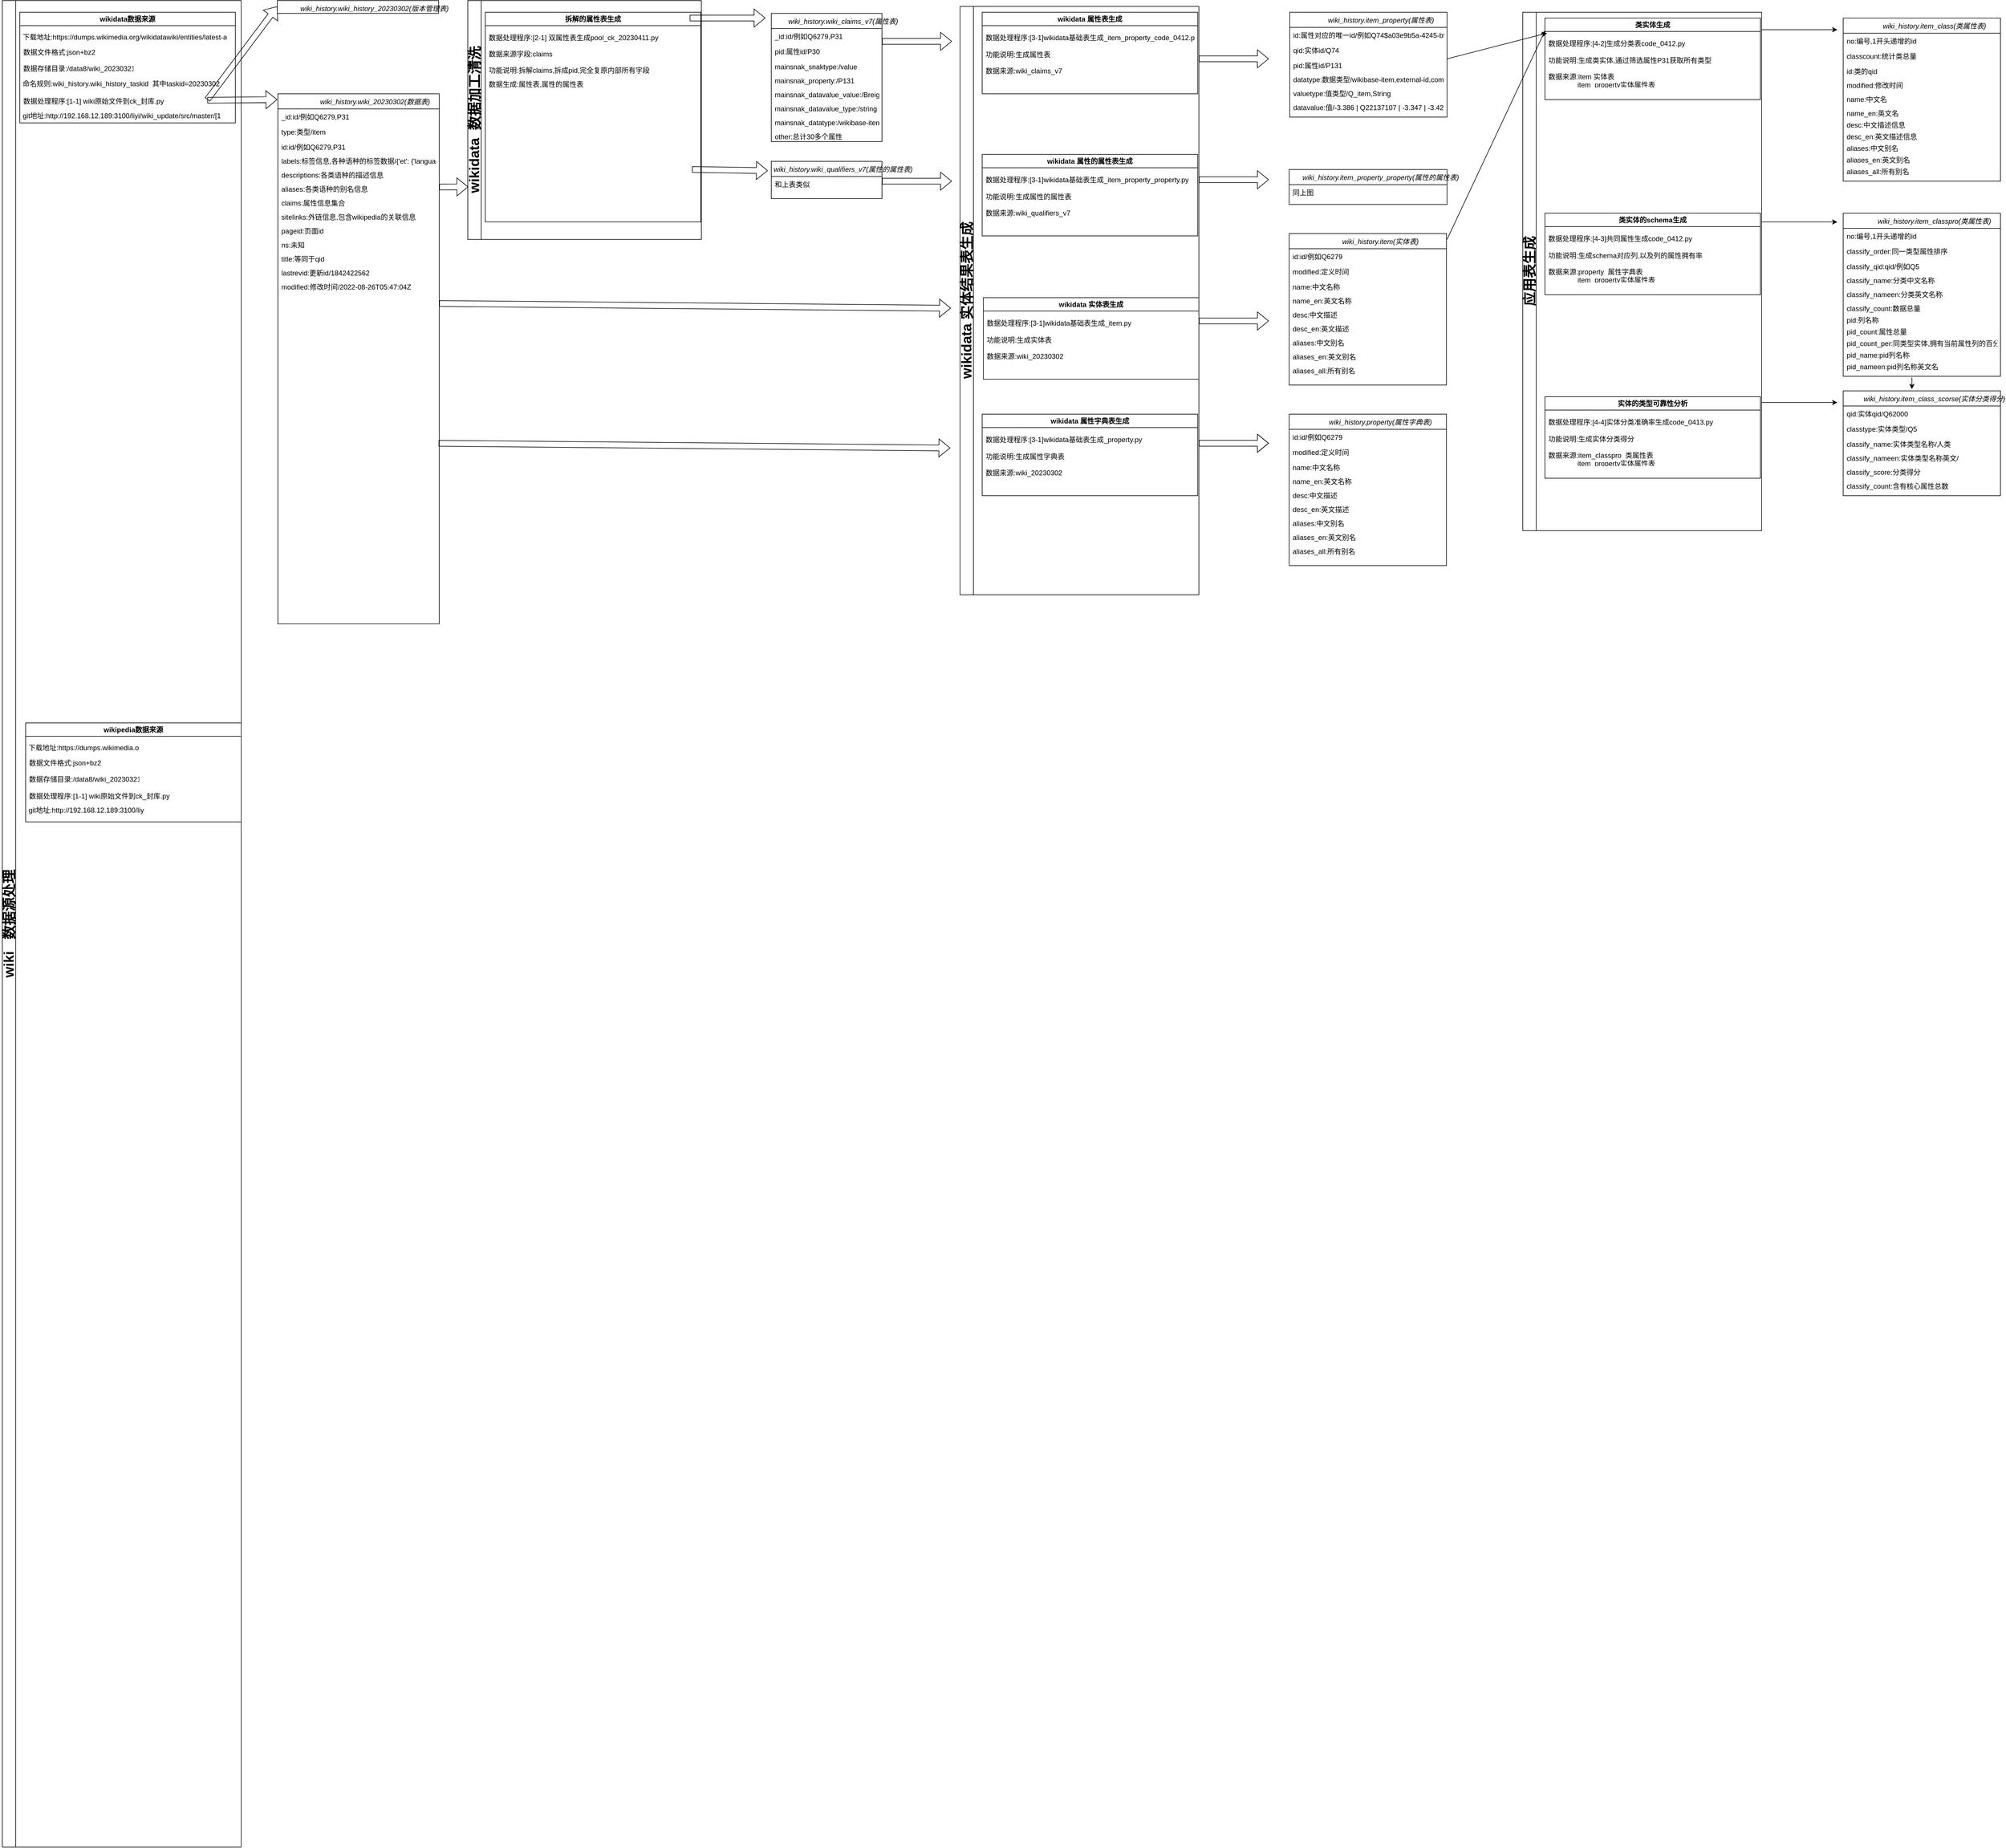 <mxfile version="21.3.5" type="github">
  <diagram id="C5RBs43oDa-KdzZeNtuy" name="Page-1">
    <mxGraphModel dx="1247" dy="692" grid="1" gridSize="10" guides="1" tooltips="1" connect="1" arrows="1" fold="1" page="1" pageScale="1" pageWidth="827" pageHeight="1169" math="0" shadow="0">
      <root>
        <mxCell id="WIyWlLk6GJQsqaUBKTNV-0" />
        <mxCell id="WIyWlLk6GJQsqaUBKTNV-1" parent="WIyWlLk6GJQsqaUBKTNV-0" />
        <mxCell id="duncpzKBdpz41MOlvivD-23" value="&lt;font style=&quot;font-size: 24px;&quot;&gt;wiki&amp;nbsp; &amp;nbsp;数据源处理&lt;br&gt;&lt;/font&gt;" style="swimlane;horizontal=0;whiteSpace=wrap;html=1;startSize=23;" vertex="1" parent="WIyWlLk6GJQsqaUBKTNV-1">
          <mxGeometry x="30" y="80" width="410" height="3170" as="geometry">
            <mxRectangle x="30" y="295" width="70" height="270" as="alternateBounds" />
          </mxGeometry>
        </mxCell>
        <mxCell id="duncpzKBdpz41MOlvivD-24" value="wikidata数据来源" style="swimlane;whiteSpace=wrap;html=1;" vertex="1" parent="duncpzKBdpz41MOlvivD-23">
          <mxGeometry x="30" y="20" width="370" height="190" as="geometry">
            <mxRectangle x="70" y="64" width="140" height="30" as="alternateBounds" />
          </mxGeometry>
        </mxCell>
        <mxCell id="duncpzKBdpz41MOlvivD-26" value="下载地址:https://dumps.wikimedia.org/wikidatawiki/entities/latest-all.json.bz2" style="text;align=left;verticalAlign=top;spacingLeft=4;spacingRight=4;overflow=hidden;rotatable=0;points=[[0,0.5],[1,0.5]];portConstraint=eastwest;" vertex="1" parent="duncpzKBdpz41MOlvivD-24">
          <mxGeometry x="-1" y="29" width="361" height="21" as="geometry" />
        </mxCell>
        <mxCell id="duncpzKBdpz41MOlvivD-31" value="数据文件格式:json+bz2" style="text;align=left;verticalAlign=top;spacingLeft=4;spacingRight=4;overflow=hidden;rotatable=0;points=[[0,0.5],[1,0.5]];portConstraint=eastwest;" vertex="1" parent="duncpzKBdpz41MOlvivD-24">
          <mxGeometry y="55" width="200" height="26" as="geometry" />
        </mxCell>
        <mxCell id="duncpzKBdpz41MOlvivD-32" value="数据存储目录:/data8/wiki_20230321/latest-all.json.bz2" style="text;align=left;verticalAlign=top;spacingLeft=4;spacingRight=4;overflow=hidden;rotatable=0;points=[[0,0.5],[1,0.5]];portConstraint=eastwest;" vertex="1" parent="duncpzKBdpz41MOlvivD-24">
          <mxGeometry y="83" width="200" height="26" as="geometry" />
        </mxCell>
        <mxCell id="duncpzKBdpz41MOlvivD-33" value="数据处理程序:[1-1] wiki原始文件到ck_封库.py" style="text;align=left;verticalAlign=top;spacingLeft=4;spacingRight=4;overflow=hidden;rotatable=0;points=[[0,0.5],[1,0.5]];portConstraint=eastwest;" vertex="1" parent="duncpzKBdpz41MOlvivD-24">
          <mxGeometry y="139" width="370" height="28" as="geometry" />
        </mxCell>
        <mxCell id="duncpzKBdpz41MOlvivD-35" value="git地址:http://192.168.12.189:3100/liyi/wiki_update/src/master/[1-1]%20wiki%e5%8e%9f%e5%a7%8b%e6%96%87%e4%bb%b6%e5%88%b0ck_%e5%b0%81%e5%ba%93.py" style="text;align=left;verticalAlign=top;spacingLeft=4;spacingRight=4;overflow=hidden;rotatable=0;points=[[0,0.5],[1,0.5]];portConstraint=eastwest;" vertex="1" parent="duncpzKBdpz41MOlvivD-24">
          <mxGeometry x="-1" y="164" width="351" height="24" as="geometry" />
        </mxCell>
        <mxCell id="duncpzKBdpz41MOlvivD-50" value="命名规则:wiki_history.wiki_history_taskid  其中taskid=20230302&#xa;" style="text;align=left;verticalAlign=top;spacingLeft=4;spacingRight=4;overflow=hidden;rotatable=0;points=[[0,0.5],[1,0.5]];portConstraint=eastwest;" vertex="1" parent="duncpzKBdpz41MOlvivD-24">
          <mxGeometry x="-1" y="109" width="361" height="26" as="geometry" />
        </mxCell>
        <mxCell id="duncpzKBdpz41MOlvivD-36" value="wikipedia数据来源" style="swimlane;whiteSpace=wrap;html=1;" vertex="1" parent="duncpzKBdpz41MOlvivD-23">
          <mxGeometry x="40" y="1240" width="370" height="170" as="geometry">
            <mxRectangle x="70" y="64" width="140" height="30" as="alternateBounds" />
          </mxGeometry>
        </mxCell>
        <mxCell id="duncpzKBdpz41MOlvivD-37" value="下载地址:https://dumps.wikimedia.org/wikidatawiki/entities/latest-all.json.bz2" style="text;align=left;verticalAlign=top;spacingLeft=4;spacingRight=4;overflow=hidden;rotatable=0;points=[[0,0.5],[1,0.5]];portConstraint=eastwest;" vertex="1" parent="duncpzKBdpz41MOlvivD-36">
          <mxGeometry x="-1" y="29" width="200" height="21" as="geometry" />
        </mxCell>
        <mxCell id="duncpzKBdpz41MOlvivD-38" value="数据文件格式:json+bz2" style="text;align=left;verticalAlign=top;spacingLeft=4;spacingRight=4;overflow=hidden;rotatable=0;points=[[0,0.5],[1,0.5]];portConstraint=eastwest;" vertex="1" parent="duncpzKBdpz41MOlvivD-36">
          <mxGeometry y="55" width="200" height="26" as="geometry" />
        </mxCell>
        <mxCell id="duncpzKBdpz41MOlvivD-39" value="数据存储目录:/data8/wiki_20230321/latest-all.json.bz2" style="text;align=left;verticalAlign=top;spacingLeft=4;spacingRight=4;overflow=hidden;rotatable=0;points=[[0,0.5],[1,0.5]];portConstraint=eastwest;" vertex="1" parent="duncpzKBdpz41MOlvivD-36">
          <mxGeometry y="83" width="200" height="26" as="geometry" />
        </mxCell>
        <mxCell id="duncpzKBdpz41MOlvivD-40" value="数据处理程序:[1-1] wiki原始文件到ck_封库.py" style="text;align=left;verticalAlign=top;spacingLeft=4;spacingRight=4;overflow=hidden;rotatable=0;points=[[0,0.5],[1,0.5]];portConstraint=eastwest;" vertex="1" parent="duncpzKBdpz41MOlvivD-36">
          <mxGeometry y="112" width="380" height="88" as="geometry" />
        </mxCell>
        <mxCell id="duncpzKBdpz41MOlvivD-41" value="git地址:http://192.168.12.189:3100/liyi/wiki_update/src/master/[1-1]%20wiki%e5%8e%9f%e5%a7%8b%e6%96%87%e4%bb%b6%e5%88%b0ck_%e5%b0%81%e5%ba%93.py" style="text;align=left;verticalAlign=top;spacingLeft=4;spacingRight=4;overflow=hidden;rotatable=0;points=[[0,0.5],[1,0.5]];portConstraint=eastwest;" vertex="1" parent="duncpzKBdpz41MOlvivD-36">
          <mxGeometry x="-1" y="136" width="210" height="88" as="geometry" />
        </mxCell>
        <mxCell id="duncpzKBdpz41MOlvivD-42" value="                 wiki_history.wiki_20230302(数据表)" style="swimlane;fontStyle=2;align=center;verticalAlign=top;childLayout=stackLayout;horizontal=1;startSize=26;horizontalStack=0;resizeParent=1;resizeLast=0;collapsible=1;marginBottom=0;rounded=0;shadow=0;strokeWidth=1;" vertex="1" parent="WIyWlLk6GJQsqaUBKTNV-1">
          <mxGeometry x="503" y="240" width="277" height="910" as="geometry">
            <mxRectangle x="503" y="240" width="277" height="22" as="alternateBounds" />
          </mxGeometry>
        </mxCell>
        <mxCell id="duncpzKBdpz41MOlvivD-43" value="_id:id/例如Q6279,P31" style="text;align=left;verticalAlign=top;spacingLeft=4;spacingRight=4;overflow=hidden;rotatable=0;points=[[0,0.5],[1,0.5]];portConstraint=eastwest;" vertex="1" parent="duncpzKBdpz41MOlvivD-42">
          <mxGeometry y="26" width="277" height="26" as="geometry" />
        </mxCell>
        <mxCell id="duncpzKBdpz41MOlvivD-44" value="type:类型/item" style="text;align=left;verticalAlign=top;spacingLeft=4;spacingRight=4;overflow=hidden;rotatable=0;points=[[0,0.5],[1,0.5]];portConstraint=eastwest;rounded=0;shadow=0;html=0;" vertex="1" parent="duncpzKBdpz41MOlvivD-42">
          <mxGeometry y="52" width="277" height="26" as="geometry" />
        </mxCell>
        <mxCell id="duncpzKBdpz41MOlvivD-45" value="id:id/例如Q6279,P31" style="text;align=left;verticalAlign=top;spacingLeft=4;spacingRight=4;overflow=hidden;rotatable=0;points=[[0,0.5],[1,0.5]];portConstraint=eastwest;rounded=0;shadow=0;html=0;" vertex="1" parent="duncpzKBdpz41MOlvivD-42">
          <mxGeometry y="78" width="277" height="24" as="geometry" />
        </mxCell>
        <mxCell id="duncpzKBdpz41MOlvivD-63" value="labels:标签信息,各种语种的标签数据/{&#39;et&#39;: {&#39;language&#39;: &#39;et&#39;, &#39;value&#39;: &#39;Suurgildi hoone&#39;}, &#39;fr&#39;: {&#39;language&#39;: &#39;fr&#39;, &#39;value&#39;: &#39;Maison de la Grande Guilde&#39;}, &#39;en&#39;: {&#39;language&#39;: &#39;en&#39;, &#39;value&#39;: &#39;Great Guild Hall&#39;}, &#39;zh&#39;: {&#39;language&#39;: &#39;zh&#39;, &#39;value&#39;: &#39;大基爾特之屋&#39;}, &#39;ru&#39;: {&#39;language&#39;: &#39;ru&#39;, &#39;value&#39;: &#39;Здание Большой гильдии&#39;}, &#39;de&#39;: {&#39;language&#39;: &#39;de&#39;, &#39;value&#39;: &#39;Haus der Großen Gilde&#39;}, &#39;nl&#39;: {&#39;language&#39;: &#39;nl&#39;, &#39;value&#39;: &#39;Grote gildehal&#39;}, &#39;fi&#39;: {&#39;language&#39;: &#39;fi&#39;, &#39;value&#39;: &#39;Tallinnan suuren killan rakennus&#39;}}" style="text;align=left;verticalAlign=top;spacingLeft=4;spacingRight=4;overflow=hidden;rotatable=0;points=[[0,0.5],[1,0.5]];portConstraint=eastwest;rounded=0;shadow=0;html=0;" vertex="1" parent="duncpzKBdpz41MOlvivD-42">
          <mxGeometry y="102" width="277" height="24" as="geometry" />
        </mxCell>
        <mxCell id="duncpzKBdpz41MOlvivD-64" value="descriptions:各类语种的描述信息" style="text;align=left;verticalAlign=top;spacingLeft=4;spacingRight=4;overflow=hidden;rotatable=0;points=[[0,0.5],[1,0.5]];portConstraint=eastwest;rounded=0;shadow=0;html=0;" vertex="1" parent="duncpzKBdpz41MOlvivD-42">
          <mxGeometry y="126" width="277" height="24" as="geometry" />
        </mxCell>
        <mxCell id="duncpzKBdpz41MOlvivD-65" value="aliases:各类语种的别名信息" style="text;align=left;verticalAlign=top;spacingLeft=4;spacingRight=4;overflow=hidden;rotatable=0;points=[[0,0.5],[1,0.5]];portConstraint=eastwest;rounded=0;shadow=0;html=0;" vertex="1" parent="duncpzKBdpz41MOlvivD-42">
          <mxGeometry y="150" width="277" height="24" as="geometry" />
        </mxCell>
        <mxCell id="duncpzKBdpz41MOlvivD-66" value="claims:属性信息集合" style="text;align=left;verticalAlign=top;spacingLeft=4;spacingRight=4;overflow=hidden;rotatable=0;points=[[0,0.5],[1,0.5]];portConstraint=eastwest;rounded=0;shadow=0;html=0;" vertex="1" parent="duncpzKBdpz41MOlvivD-42">
          <mxGeometry y="174" width="277" height="24" as="geometry" />
        </mxCell>
        <mxCell id="duncpzKBdpz41MOlvivD-68" value="sitelinks:外链信息,包含wikipedia的关联信息" style="text;align=left;verticalAlign=top;spacingLeft=4;spacingRight=4;overflow=hidden;rotatable=0;points=[[0,0.5],[1,0.5]];portConstraint=eastwest;rounded=0;shadow=0;html=0;" vertex="1" parent="duncpzKBdpz41MOlvivD-42">
          <mxGeometry y="198" width="277" height="24" as="geometry" />
        </mxCell>
        <mxCell id="duncpzKBdpz41MOlvivD-69" value="pageid:页面id" style="text;align=left;verticalAlign=top;spacingLeft=4;spacingRight=4;overflow=hidden;rotatable=0;points=[[0,0.5],[1,0.5]];portConstraint=eastwest;rounded=0;shadow=0;html=0;" vertex="1" parent="duncpzKBdpz41MOlvivD-42">
          <mxGeometry y="222" width="277" height="24" as="geometry" />
        </mxCell>
        <mxCell id="duncpzKBdpz41MOlvivD-70" value="ns:未知" style="text;align=left;verticalAlign=top;spacingLeft=4;spacingRight=4;overflow=hidden;rotatable=0;points=[[0,0.5],[1,0.5]];portConstraint=eastwest;rounded=0;shadow=0;html=0;" vertex="1" parent="duncpzKBdpz41MOlvivD-42">
          <mxGeometry y="246" width="277" height="24" as="geometry" />
        </mxCell>
        <mxCell id="duncpzKBdpz41MOlvivD-71" value="title:等同于qid" style="text;align=left;verticalAlign=top;spacingLeft=4;spacingRight=4;overflow=hidden;rotatable=0;points=[[0,0.5],[1,0.5]];portConstraint=eastwest;rounded=0;shadow=0;html=0;" vertex="1" parent="duncpzKBdpz41MOlvivD-42">
          <mxGeometry y="270" width="277" height="24" as="geometry" />
        </mxCell>
        <mxCell id="duncpzKBdpz41MOlvivD-72" value="lastrevid:更新id/1842422562" style="text;align=left;verticalAlign=top;spacingLeft=4;spacingRight=4;overflow=hidden;rotatable=0;points=[[0,0.5],[1,0.5]];portConstraint=eastwest;rounded=0;shadow=0;html=0;" vertex="1" parent="duncpzKBdpz41MOlvivD-42">
          <mxGeometry y="294" width="277" height="24" as="geometry" />
        </mxCell>
        <mxCell id="duncpzKBdpz41MOlvivD-73" value="modified:修改时间/2022-08-26T05:47:04Z" style="text;align=left;verticalAlign=top;spacingLeft=4;spacingRight=4;overflow=hidden;rotatable=0;points=[[0,0.5],[1,0.5]];portConstraint=eastwest;rounded=0;shadow=0;html=0;" vertex="1" parent="duncpzKBdpz41MOlvivD-42">
          <mxGeometry y="318" width="277" height="24" as="geometry" />
        </mxCell>
        <mxCell id="duncpzKBdpz41MOlvivD-51" value="" style="shape=flexArrow;endArrow=classic;html=1;rounded=0;" edge="1" parent="WIyWlLk6GJQsqaUBKTNV-1">
          <mxGeometry width="50" height="50" relative="1" as="geometry">
            <mxPoint x="382" y="251.18" as="sourcePoint" />
            <mxPoint x="502" y="250" as="targetPoint" />
          </mxGeometry>
        </mxCell>
        <mxCell id="duncpzKBdpz41MOlvivD-54" value="                 wiki_history.wiki_history_20230302(版本管理表)" style="swimlane;fontStyle=2;align=center;verticalAlign=top;childLayout=stackLayout;horizontal=1;startSize=26;horizontalStack=0;resizeParent=1;resizeLast=0;collapsible=1;marginBottom=0;rounded=0;shadow=0;strokeWidth=1;" vertex="1" collapsed="1" parent="WIyWlLk6GJQsqaUBKTNV-1">
          <mxGeometry x="502" y="80" width="277" height="22" as="geometry">
            <mxRectangle x="502" y="80" width="158" height="130" as="alternateBounds" />
          </mxGeometry>
        </mxCell>
        <mxCell id="duncpzKBdpz41MOlvivD-55" value="_id:id/例如Q6279,P31" style="text;align=left;verticalAlign=top;spacingLeft=4;spacingRight=4;overflow=hidden;rotatable=0;points=[[0,0.5],[1,0.5]];portConstraint=eastwest;" vertex="1" parent="duncpzKBdpz41MOlvivD-54">
          <mxGeometry y="26" width="158" height="26" as="geometry" />
        </mxCell>
        <mxCell id="duncpzKBdpz41MOlvivD-56" value="instannce_of:分类/Q5" style="text;align=left;verticalAlign=top;spacingLeft=4;spacingRight=4;overflow=hidden;rotatable=0;points=[[0,0.5],[1,0.5]];portConstraint=eastwest;rounded=0;shadow=0;html=0;" vertex="1" parent="duncpzKBdpz41MOlvivD-54">
          <mxGeometry y="52" width="158" height="26" as="geometry" />
        </mxCell>
        <mxCell id="duncpzKBdpz41MOlvivD-57" value="fr.lastrevid:更新批次id/1844125169" style="text;align=left;verticalAlign=top;spacingLeft=4;spacingRight=4;overflow=hidden;rotatable=0;points=[[0,0.5],[1,0.5]];portConstraint=eastwest;rounded=0;shadow=0;html=0;" vertex="1" parent="duncpzKBdpz41MOlvivD-54">
          <mxGeometry y="78" width="158" height="24" as="geometry" />
        </mxCell>
        <mxCell id="duncpzKBdpz41MOlvivD-58" value="fr.modified:更新时间/2023-03-02" style="text;align=left;verticalAlign=top;spacingLeft=4;spacingRight=4;overflow=hidden;rotatable=0;points=[[0,0.5],[1,0.5]];portConstraint=eastwest;rounded=0;shadow=0;html=0;" vertex="1" parent="duncpzKBdpz41MOlvivD-54">
          <mxGeometry y="102" width="158" height="24" as="geometry" />
        </mxCell>
        <mxCell id="duncpzKBdpz41MOlvivD-62" value="" style="shape=flexArrow;endArrow=classic;html=1;rounded=0;" edge="1" parent="WIyWlLk6GJQsqaUBKTNV-1">
          <mxGeometry width="50" height="50" relative="1" as="geometry">
            <mxPoint x="382" y="250" as="sourcePoint" />
            <mxPoint x="502" y="90" as="targetPoint" />
          </mxGeometry>
        </mxCell>
        <mxCell id="duncpzKBdpz41MOlvivD-74" value="&lt;span style=&quot;font-size: 24px;&quot;&gt;wikidata&amp;nbsp; 数据加工清洗&lt;/span&gt;" style="swimlane;horizontal=0;whiteSpace=wrap;html=1;startSize=23;" vertex="1" parent="WIyWlLk6GJQsqaUBKTNV-1">
          <mxGeometry x="829" y="80" width="401" height="410" as="geometry">
            <mxRectangle x="30" y="295" width="70" height="270" as="alternateBounds" />
          </mxGeometry>
        </mxCell>
        <mxCell id="duncpzKBdpz41MOlvivD-75" value="拆解的属性表生成" style="swimlane;whiteSpace=wrap;html=1;" vertex="1" parent="duncpzKBdpz41MOlvivD-74">
          <mxGeometry x="30" y="20" width="370" height="360" as="geometry">
            <mxRectangle x="30" y="20" width="140" height="30" as="alternateBounds" />
          </mxGeometry>
        </mxCell>
        <mxCell id="duncpzKBdpz41MOlvivD-79" value="数据处理程序:[2-1] 双属性表生成pool_ck_20230411.py" style="text;align=left;verticalAlign=top;spacingLeft=4;spacingRight=4;overflow=hidden;rotatable=0;points=[[0,0.5],[1,0.5]];portConstraint=eastwest;" vertex="1" parent="duncpzKBdpz41MOlvivD-75">
          <mxGeometry y="30" width="370" height="28" as="geometry" />
        </mxCell>
        <mxCell id="duncpzKBdpz41MOlvivD-98" value="数据来源字段:claims" style="text;align=left;verticalAlign=top;spacingLeft=4;spacingRight=4;overflow=hidden;rotatable=0;points=[[0,0.5],[1,0.5]];portConstraint=eastwest;" vertex="1" parent="duncpzKBdpz41MOlvivD-75">
          <mxGeometry y="58" width="370" height="28" as="geometry" />
        </mxCell>
        <mxCell id="duncpzKBdpz41MOlvivD-99" value="功能说明:拆解claims,拆成pid,完全复原内部所有字段" style="text;align=left;verticalAlign=top;spacingLeft=4;spacingRight=4;overflow=hidden;rotatable=0;points=[[0,0.5],[1,0.5]];portConstraint=eastwest;" vertex="1" parent="duncpzKBdpz41MOlvivD-75">
          <mxGeometry y="86" width="370" height="28" as="geometry" />
        </mxCell>
        <mxCell id="duncpzKBdpz41MOlvivD-116" value="数据生成:属性表,属性的属性表" style="text;align=left;verticalAlign=top;spacingLeft=4;spacingRight=4;overflow=hidden;rotatable=0;points=[[0,0.5],[1,0.5]];portConstraint=eastwest;" vertex="1" parent="duncpzKBdpz41MOlvivD-75">
          <mxGeometry y="110" width="370" height="28" as="geometry" />
        </mxCell>
        <mxCell id="duncpzKBdpz41MOlvivD-136" value="" style="shape=flexArrow;endArrow=classic;html=1;rounded=0;entryX=0;entryY=0.25;entryDx=0;entryDy=0;" edge="1" parent="duncpzKBdpz41MOlvivD-75">
          <mxGeometry width="50" height="50" relative="1" as="geometry">
            <mxPoint x="355" y="270" as="sourcePoint" />
            <mxPoint x="485" y="272" as="targetPoint" />
          </mxGeometry>
        </mxCell>
        <mxCell id="duncpzKBdpz41MOlvivD-88" value="                 wiki_history.wiki_claims_v7(属性表)&#xa;" style="swimlane;fontStyle=2;align=center;verticalAlign=top;childLayout=stackLayout;horizontal=1;startSize=26;horizontalStack=0;resizeParent=1;resizeLast=0;collapsible=1;marginBottom=0;rounded=0;shadow=0;strokeWidth=1;" vertex="1" parent="WIyWlLk6GJQsqaUBKTNV-1">
          <mxGeometry x="1350" y="102" width="190" height="220" as="geometry">
            <mxRectangle x="1350" y="102" width="277" height="22" as="alternateBounds" />
          </mxGeometry>
        </mxCell>
        <mxCell id="duncpzKBdpz41MOlvivD-89" value="_id:id/例如Q6279,P31" style="text;align=left;verticalAlign=top;spacingLeft=4;spacingRight=4;overflow=hidden;rotatable=0;points=[[0,0.5],[1,0.5]];portConstraint=eastwest;" vertex="1" parent="duncpzKBdpz41MOlvivD-88">
          <mxGeometry y="26" width="190" height="26" as="geometry" />
        </mxCell>
        <mxCell id="duncpzKBdpz41MOlvivD-90" value="pid:属性id/P30" style="text;align=left;verticalAlign=top;spacingLeft=4;spacingRight=4;overflow=hidden;rotatable=0;points=[[0,0.5],[1,0.5]];portConstraint=eastwest;rounded=0;shadow=0;html=0;" vertex="1" parent="duncpzKBdpz41MOlvivD-88">
          <mxGeometry y="52" width="190" height="26" as="geometry" />
        </mxCell>
        <mxCell id="duncpzKBdpz41MOlvivD-91" value="mainsnak_snaktype:/value" style="text;align=left;verticalAlign=top;spacingLeft=4;spacingRight=4;overflow=hidden;rotatable=0;points=[[0,0.5],[1,0.5]];portConstraint=eastwest;rounded=0;shadow=0;html=0;" vertex="1" parent="duncpzKBdpz41MOlvivD-88">
          <mxGeometry y="78" width="190" height="24" as="geometry" />
        </mxCell>
        <mxCell id="duncpzKBdpz41MOlvivD-92" value="mainsnak_property:/P131" style="text;align=left;verticalAlign=top;spacingLeft=4;spacingRight=4;overflow=hidden;rotatable=0;points=[[0,0.5],[1,0.5]];portConstraint=eastwest;rounded=0;shadow=0;html=0;" vertex="1" parent="duncpzKBdpz41MOlvivD-88">
          <mxGeometry y="102" width="190" height="24" as="geometry" />
        </mxCell>
        <mxCell id="duncpzKBdpz41MOlvivD-100" value="mainsnak_datavalue_value:/Breighton South.jpg" style="text;align=left;verticalAlign=top;spacingLeft=4;spacingRight=4;overflow=hidden;rotatable=0;points=[[0,0.5],[1,0.5]];portConstraint=eastwest;rounded=0;shadow=0;html=0;" vertex="1" parent="duncpzKBdpz41MOlvivD-88">
          <mxGeometry y="126" width="190" height="24" as="geometry" />
        </mxCell>
        <mxCell id="duncpzKBdpz41MOlvivD-101" value="mainsnak_datavalue_type:/string" style="text;align=left;verticalAlign=top;spacingLeft=4;spacingRight=4;overflow=hidden;rotatable=0;points=[[0,0.5],[1,0.5]];portConstraint=eastwest;rounded=0;shadow=0;html=0;" vertex="1" parent="duncpzKBdpz41MOlvivD-88">
          <mxGeometry y="150" width="190" height="24" as="geometry" />
        </mxCell>
        <mxCell id="duncpzKBdpz41MOlvivD-102" value="mainsnak_datatype:/wikibase-item" style="text;align=left;verticalAlign=top;spacingLeft=4;spacingRight=4;overflow=hidden;rotatable=0;points=[[0,0.5],[1,0.5]];portConstraint=eastwest;rounded=0;shadow=0;html=0;" vertex="1" parent="duncpzKBdpz41MOlvivD-88">
          <mxGeometry y="174" width="190" height="24" as="geometry" />
        </mxCell>
        <mxCell id="duncpzKBdpz41MOlvivD-113" value="other:总计30多个属性" style="text;align=left;verticalAlign=top;spacingLeft=4;spacingRight=4;overflow=hidden;rotatable=0;points=[[0,0.5],[1,0.5]];portConstraint=eastwest;rounded=0;shadow=0;html=0;" vertex="1" parent="duncpzKBdpz41MOlvivD-88">
          <mxGeometry y="198" width="190" height="22" as="geometry" />
        </mxCell>
        <mxCell id="duncpzKBdpz41MOlvivD-115" value="" style="shape=flexArrow;endArrow=classic;html=1;rounded=0;" edge="1" parent="WIyWlLk6GJQsqaUBKTNV-1">
          <mxGeometry width="50" height="50" relative="1" as="geometry">
            <mxPoint x="1210" y="110" as="sourcePoint" />
            <mxPoint x="1340" y="110" as="targetPoint" />
          </mxGeometry>
        </mxCell>
        <mxCell id="duncpzKBdpz41MOlvivD-117" value="                 wiki_history.wiki_qualifiers_v7(属性的属性表)&#xa;" style="swimlane;fontStyle=2;align=center;verticalAlign=top;childLayout=stackLayout;horizontal=1;startSize=26;horizontalStack=0;resizeParent=1;resizeLast=0;collapsible=1;marginBottom=0;rounded=0;shadow=0;strokeWidth=1;" vertex="1" parent="WIyWlLk6GJQsqaUBKTNV-1">
          <mxGeometry x="1350" y="356" width="190" height="64" as="geometry">
            <mxRectangle x="1350" y="280" width="277" height="22" as="alternateBounds" />
          </mxGeometry>
        </mxCell>
        <mxCell id="duncpzKBdpz41MOlvivD-122" value="和上表类似" style="text;align=left;verticalAlign=top;spacingLeft=4;spacingRight=4;overflow=hidden;rotatable=0;points=[[0,0.5],[1,0.5]];portConstraint=eastwest;rounded=0;shadow=0;html=0;" vertex="1" parent="duncpzKBdpz41MOlvivD-117">
          <mxGeometry y="26" width="190" height="24" as="geometry" />
        </mxCell>
        <mxCell id="duncpzKBdpz41MOlvivD-137" value="&lt;span style=&quot;font-size: 24px;&quot;&gt;wikidata 实体结果表生成&lt;br&gt;&lt;/span&gt;" style="swimlane;horizontal=0;whiteSpace=wrap;html=1;startSize=23;" vertex="1" parent="WIyWlLk6GJQsqaUBKTNV-1">
          <mxGeometry x="1674" y="90" width="410" height="1010" as="geometry">
            <mxRectangle x="1674" y="90" width="70" height="270" as="alternateBounds" />
          </mxGeometry>
        </mxCell>
        <mxCell id="duncpzKBdpz41MOlvivD-138" value="wikidata 实体表生成" style="swimlane;whiteSpace=wrap;html=1;" vertex="1" parent="duncpzKBdpz41MOlvivD-137">
          <mxGeometry x="40" y="500" width="370" height="140" as="geometry">
            <mxRectangle x="30" y="20" width="140" height="30" as="alternateBounds" />
          </mxGeometry>
        </mxCell>
        <mxCell id="duncpzKBdpz41MOlvivD-139" value="数据处理程序:[3-1]wikidata基础表生成_item.py" style="text;align=left;verticalAlign=top;spacingLeft=4;spacingRight=4;overflow=hidden;rotatable=0;points=[[0,0.5],[1,0.5]];portConstraint=eastwest;" vertex="1" parent="duncpzKBdpz41MOlvivD-138">
          <mxGeometry y="30" width="370" height="28" as="geometry" />
        </mxCell>
        <mxCell id="duncpzKBdpz41MOlvivD-141" value="功能说明:生成实体表" style="text;align=left;verticalAlign=top;spacingLeft=4;spacingRight=4;overflow=hidden;rotatable=0;points=[[0,0.5],[1,0.5]];portConstraint=eastwest;" vertex="1" parent="duncpzKBdpz41MOlvivD-138">
          <mxGeometry y="59" width="370" height="28" as="geometry" />
        </mxCell>
        <mxCell id="duncpzKBdpz41MOlvivD-157" value="数据来源:wiki_20230302" style="text;align=left;verticalAlign=top;spacingLeft=4;spacingRight=4;overflow=hidden;rotatable=0;points=[[0,0.5],[1,0.5]];portConstraint=eastwest;" vertex="1" parent="duncpzKBdpz41MOlvivD-138">
          <mxGeometry y="87" width="370" height="28" as="geometry" />
        </mxCell>
        <mxCell id="duncpzKBdpz41MOlvivD-158" value="wikidata 属性表生成" style="swimlane;whiteSpace=wrap;html=1;" vertex="1" parent="duncpzKBdpz41MOlvivD-137">
          <mxGeometry x="38" y="10" width="370" height="140" as="geometry">
            <mxRectangle x="30" y="20" width="140" height="30" as="alternateBounds" />
          </mxGeometry>
        </mxCell>
        <mxCell id="duncpzKBdpz41MOlvivD-159" value="数据处理程序:[3-1]wikidata基础表生成_item_property_code_0412.py" style="text;align=left;verticalAlign=top;spacingLeft=4;spacingRight=4;overflow=hidden;rotatable=0;points=[[0,0.5],[1,0.5]];portConstraint=eastwest;" vertex="1" parent="duncpzKBdpz41MOlvivD-158">
          <mxGeometry y="30" width="370" height="28" as="geometry" />
        </mxCell>
        <mxCell id="duncpzKBdpz41MOlvivD-160" value="功能说明:生成属性表" style="text;align=left;verticalAlign=top;spacingLeft=4;spacingRight=4;overflow=hidden;rotatable=0;points=[[0,0.5],[1,0.5]];portConstraint=eastwest;" vertex="1" parent="duncpzKBdpz41MOlvivD-158">
          <mxGeometry y="59" width="370" height="28" as="geometry" />
        </mxCell>
        <mxCell id="duncpzKBdpz41MOlvivD-161" value="数据来源:wiki_claims_v7" style="text;align=left;verticalAlign=top;spacingLeft=4;spacingRight=4;overflow=hidden;rotatable=0;points=[[0,0.5],[1,0.5]];portConstraint=eastwest;" vertex="1" parent="duncpzKBdpz41MOlvivD-158">
          <mxGeometry y="87" width="370" height="28" as="geometry" />
        </mxCell>
        <mxCell id="duncpzKBdpz41MOlvivD-177" value="wikidata 属性的属性表生成" style="swimlane;whiteSpace=wrap;html=1;" vertex="1" parent="duncpzKBdpz41MOlvivD-137">
          <mxGeometry x="38" y="254" width="370" height="140" as="geometry">
            <mxRectangle x="30" y="20" width="140" height="30" as="alternateBounds" />
          </mxGeometry>
        </mxCell>
        <mxCell id="duncpzKBdpz41MOlvivD-178" value="数据处理程序:[3-1]wikidata基础表生成_item_property_property.py" style="text;align=left;verticalAlign=top;spacingLeft=4;spacingRight=4;overflow=hidden;rotatable=0;points=[[0,0.5],[1,0.5]];portConstraint=eastwest;" vertex="1" parent="duncpzKBdpz41MOlvivD-177">
          <mxGeometry y="30" width="370" height="28" as="geometry" />
        </mxCell>
        <mxCell id="duncpzKBdpz41MOlvivD-179" value="功能说明:生成属性的属性表" style="text;align=left;verticalAlign=top;spacingLeft=4;spacingRight=4;overflow=hidden;rotatable=0;points=[[0,0.5],[1,0.5]];portConstraint=eastwest;" vertex="1" parent="duncpzKBdpz41MOlvivD-177">
          <mxGeometry y="59" width="370" height="28" as="geometry" />
        </mxCell>
        <mxCell id="duncpzKBdpz41MOlvivD-180" value="数据来源:wiki_qualifiers_v7" style="text;align=left;verticalAlign=top;spacingLeft=4;spacingRight=4;overflow=hidden;rotatable=0;points=[[0,0.5],[1,0.5]];portConstraint=eastwest;" vertex="1" parent="duncpzKBdpz41MOlvivD-177">
          <mxGeometry y="87" width="370" height="28" as="geometry" />
        </mxCell>
        <mxCell id="duncpzKBdpz41MOlvivD-199" value="wikidata 属性字典表生成" style="swimlane;whiteSpace=wrap;html=1;" vertex="1" parent="duncpzKBdpz41MOlvivD-137">
          <mxGeometry x="38" y="700" width="370" height="140" as="geometry">
            <mxRectangle x="30" y="20" width="140" height="30" as="alternateBounds" />
          </mxGeometry>
        </mxCell>
        <mxCell id="duncpzKBdpz41MOlvivD-200" value="数据处理程序:[3-1]wikidata基础表生成_property.py" style="text;align=left;verticalAlign=top;spacingLeft=4;spacingRight=4;overflow=hidden;rotatable=0;points=[[0,0.5],[1,0.5]];portConstraint=eastwest;" vertex="1" parent="duncpzKBdpz41MOlvivD-199">
          <mxGeometry y="30" width="370" height="28" as="geometry" />
        </mxCell>
        <mxCell id="duncpzKBdpz41MOlvivD-201" value="功能说明:生成属性字典表" style="text;align=left;verticalAlign=top;spacingLeft=4;spacingRight=4;overflow=hidden;rotatable=0;points=[[0,0.5],[1,0.5]];portConstraint=eastwest;" vertex="1" parent="duncpzKBdpz41MOlvivD-199">
          <mxGeometry y="59" width="370" height="28" as="geometry" />
        </mxCell>
        <mxCell id="duncpzKBdpz41MOlvivD-202" value="数据来源:wiki_20230302" style="text;align=left;verticalAlign=top;spacingLeft=4;spacingRight=4;overflow=hidden;rotatable=0;points=[[0,0.5],[1,0.5]];portConstraint=eastwest;" vertex="1" parent="duncpzKBdpz41MOlvivD-199">
          <mxGeometry y="87" width="370" height="28" as="geometry" />
        </mxCell>
        <mxCell id="duncpzKBdpz41MOlvivD-143" value="             wiki_history.item(实体表)" style="swimlane;fontStyle=2;align=center;verticalAlign=top;childLayout=stackLayout;horizontal=1;startSize=26;horizontalStack=0;resizeParent=1;resizeLast=0;collapsible=1;marginBottom=0;rounded=0;shadow=0;strokeWidth=1;" vertex="1" parent="WIyWlLk6GJQsqaUBKTNV-1">
          <mxGeometry x="2239" y="480" width="270" height="260" as="geometry">
            <mxRectangle x="503" y="240" width="277" height="22" as="alternateBounds" />
          </mxGeometry>
        </mxCell>
        <mxCell id="duncpzKBdpz41MOlvivD-144" value="id:id/例如Q6279" style="text;align=left;verticalAlign=top;spacingLeft=4;spacingRight=4;overflow=hidden;rotatable=0;points=[[0,0.5],[1,0.5]];portConstraint=eastwest;" vertex="1" parent="duncpzKBdpz41MOlvivD-143">
          <mxGeometry y="26" width="270" height="26" as="geometry" />
        </mxCell>
        <mxCell id="duncpzKBdpz41MOlvivD-145" value="modified:定义时间" style="text;align=left;verticalAlign=top;spacingLeft=4;spacingRight=4;overflow=hidden;rotatable=0;points=[[0,0.5],[1,0.5]];portConstraint=eastwest;rounded=0;shadow=0;html=0;" vertex="1" parent="duncpzKBdpz41MOlvivD-143">
          <mxGeometry y="52" width="270" height="26" as="geometry" />
        </mxCell>
        <mxCell id="duncpzKBdpz41MOlvivD-146" value="name:中文名称" style="text;align=left;verticalAlign=top;spacingLeft=4;spacingRight=4;overflow=hidden;rotatable=0;points=[[0,0.5],[1,0.5]];portConstraint=eastwest;rounded=0;shadow=0;html=0;" vertex="1" parent="duncpzKBdpz41MOlvivD-143">
          <mxGeometry y="78" width="270" height="24" as="geometry" />
        </mxCell>
        <mxCell id="duncpzKBdpz41MOlvivD-147" value="name_en:英文名称" style="text;align=left;verticalAlign=top;spacingLeft=4;spacingRight=4;overflow=hidden;rotatable=0;points=[[0,0.5],[1,0.5]];portConstraint=eastwest;rounded=0;shadow=0;html=0;" vertex="1" parent="duncpzKBdpz41MOlvivD-143">
          <mxGeometry y="102" width="270" height="24" as="geometry" />
        </mxCell>
        <mxCell id="duncpzKBdpz41MOlvivD-148" value="desc:中文描述" style="text;align=left;verticalAlign=top;spacingLeft=4;spacingRight=4;overflow=hidden;rotatable=0;points=[[0,0.5],[1,0.5]];portConstraint=eastwest;rounded=0;shadow=0;html=0;" vertex="1" parent="duncpzKBdpz41MOlvivD-143">
          <mxGeometry y="126" width="270" height="24" as="geometry" />
        </mxCell>
        <mxCell id="duncpzKBdpz41MOlvivD-149" value="desc_en:英文描述" style="text;align=left;verticalAlign=top;spacingLeft=4;spacingRight=4;overflow=hidden;rotatable=0;points=[[0,0.5],[1,0.5]];portConstraint=eastwest;rounded=0;shadow=0;html=0;" vertex="1" parent="duncpzKBdpz41MOlvivD-143">
          <mxGeometry y="150" width="270" height="24" as="geometry" />
        </mxCell>
        <mxCell id="duncpzKBdpz41MOlvivD-150" value="aliases:中文别名" style="text;align=left;verticalAlign=top;spacingLeft=4;spacingRight=4;overflow=hidden;rotatable=0;points=[[0,0.5],[1,0.5]];portConstraint=eastwest;rounded=0;shadow=0;html=0;" vertex="1" parent="duncpzKBdpz41MOlvivD-143">
          <mxGeometry y="174" width="270" height="24" as="geometry" />
        </mxCell>
        <mxCell id="duncpzKBdpz41MOlvivD-151" value="aliases_en:英文别名" style="text;align=left;verticalAlign=top;spacingLeft=4;spacingRight=4;overflow=hidden;rotatable=0;points=[[0,0.5],[1,0.5]];portConstraint=eastwest;rounded=0;shadow=0;html=0;" vertex="1" parent="duncpzKBdpz41MOlvivD-143">
          <mxGeometry y="198" width="270" height="24" as="geometry" />
        </mxCell>
        <mxCell id="duncpzKBdpz41MOlvivD-152" value="aliases_all:所有别名" style="text;align=left;verticalAlign=top;spacingLeft=4;spacingRight=4;overflow=hidden;rotatable=0;points=[[0,0.5],[1,0.5]];portConstraint=eastwest;rounded=0;shadow=0;html=0;" vertex="1" parent="duncpzKBdpz41MOlvivD-143">
          <mxGeometry y="222" width="270" height="24" as="geometry" />
        </mxCell>
        <mxCell id="duncpzKBdpz41MOlvivD-162" value="             wiki_history.item_property(属性表)" style="swimlane;fontStyle=2;align=center;verticalAlign=top;childLayout=stackLayout;horizontal=1;startSize=26;horizontalStack=0;resizeParent=1;resizeLast=0;collapsible=1;marginBottom=0;rounded=0;shadow=0;strokeWidth=1;" vertex="1" parent="WIyWlLk6GJQsqaUBKTNV-1">
          <mxGeometry x="2240" y="100" width="270" height="180" as="geometry">
            <mxRectangle x="503" y="240" width="277" height="22" as="alternateBounds" />
          </mxGeometry>
        </mxCell>
        <mxCell id="duncpzKBdpz41MOlvivD-163" value="id:属性对应的唯一id/例如Q74$a03e9b5a-4245-b92e-739a-815893e23f01" style="text;align=left;verticalAlign=top;spacingLeft=4;spacingRight=4;overflow=hidden;rotatable=0;points=[[0,0.5],[1,0.5]];portConstraint=eastwest;" vertex="1" parent="duncpzKBdpz41MOlvivD-162">
          <mxGeometry y="26" width="270" height="26" as="geometry" />
        </mxCell>
        <mxCell id="duncpzKBdpz41MOlvivD-164" value="qid:实体id/Q74" style="text;align=left;verticalAlign=top;spacingLeft=4;spacingRight=4;overflow=hidden;rotatable=0;points=[[0,0.5],[1,0.5]];portConstraint=eastwest;rounded=0;shadow=0;html=0;" vertex="1" parent="duncpzKBdpz41MOlvivD-162">
          <mxGeometry y="52" width="270" height="26" as="geometry" />
        </mxCell>
        <mxCell id="duncpzKBdpz41MOlvivD-165" value="pid:属性id/P131" style="text;align=left;verticalAlign=top;spacingLeft=4;spacingRight=4;overflow=hidden;rotatable=0;points=[[0,0.5],[1,0.5]];portConstraint=eastwest;rounded=0;shadow=0;html=0;" vertex="1" parent="duncpzKBdpz41MOlvivD-162">
          <mxGeometry y="78" width="270" height="24" as="geometry" />
        </mxCell>
        <mxCell id="duncpzKBdpz41MOlvivD-166" value="datatype:数据类型/wikibase-item,external-id,commonsMedia等" style="text;align=left;verticalAlign=top;spacingLeft=4;spacingRight=4;overflow=hidden;rotatable=0;points=[[0,0.5],[1,0.5]];portConstraint=eastwest;rounded=0;shadow=0;html=0;" vertex="1" parent="duncpzKBdpz41MOlvivD-162">
          <mxGeometry y="102" width="270" height="24" as="geometry" />
        </mxCell>
        <mxCell id="duncpzKBdpz41MOlvivD-167" value="valuetype:值类型/Q_item,String" style="text;align=left;verticalAlign=top;spacingLeft=4;spacingRight=4;overflow=hidden;rotatable=0;points=[[0,0.5],[1,0.5]];portConstraint=eastwest;rounded=0;shadow=0;html=0;" vertex="1" parent="duncpzKBdpz41MOlvivD-162">
          <mxGeometry y="126" width="270" height="24" as="geometry" />
        </mxCell>
        <mxCell id="duncpzKBdpz41MOlvivD-168" value="datavalue:值/-3.386 | Q22137107 | -3.347 | -3.425" style="text;align=left;verticalAlign=top;spacingLeft=4;spacingRight=4;overflow=hidden;rotatable=0;points=[[0,0.5],[1,0.5]];portConstraint=eastwest;rounded=0;shadow=0;html=0;" vertex="1" parent="duncpzKBdpz41MOlvivD-162">
          <mxGeometry y="150" width="270" height="20" as="geometry" />
        </mxCell>
        <mxCell id="duncpzKBdpz41MOlvivD-181" value="             wiki_history.item_property_property(属性的属性表)" style="swimlane;fontStyle=2;align=center;verticalAlign=top;childLayout=stackLayout;horizontal=1;startSize=26;horizontalStack=0;resizeParent=1;resizeLast=0;collapsible=1;marginBottom=0;rounded=0;shadow=0;strokeWidth=1;" vertex="1" parent="WIyWlLk6GJQsqaUBKTNV-1">
          <mxGeometry x="2239" y="370" width="271" height="60" as="geometry">
            <mxRectangle x="503" y="240" width="277" height="22" as="alternateBounds" />
          </mxGeometry>
        </mxCell>
        <mxCell id="duncpzKBdpz41MOlvivD-182" value="同上图" style="text;align=left;verticalAlign=top;spacingLeft=4;spacingRight=4;overflow=hidden;rotatable=0;points=[[0,0.5],[1,0.5]];portConstraint=eastwest;" vertex="1" parent="duncpzKBdpz41MOlvivD-181">
          <mxGeometry y="26" width="271" height="24" as="geometry" />
        </mxCell>
        <mxCell id="duncpzKBdpz41MOlvivD-203" value="             wiki_history.property(属性字典表)" style="swimlane;fontStyle=2;align=center;verticalAlign=top;childLayout=stackLayout;horizontal=1;startSize=26;horizontalStack=0;resizeParent=1;resizeLast=0;collapsible=1;marginBottom=0;rounded=0;shadow=0;strokeWidth=1;" vertex="1" parent="WIyWlLk6GJQsqaUBKTNV-1">
          <mxGeometry x="2239" y="790" width="270" height="260" as="geometry">
            <mxRectangle x="503" y="240" width="277" height="22" as="alternateBounds" />
          </mxGeometry>
        </mxCell>
        <mxCell id="duncpzKBdpz41MOlvivD-204" value="id:id/例如Q6279" style="text;align=left;verticalAlign=top;spacingLeft=4;spacingRight=4;overflow=hidden;rotatable=0;points=[[0,0.5],[1,0.5]];portConstraint=eastwest;" vertex="1" parent="duncpzKBdpz41MOlvivD-203">
          <mxGeometry y="26" width="270" height="26" as="geometry" />
        </mxCell>
        <mxCell id="duncpzKBdpz41MOlvivD-205" value="modified:定义时间" style="text;align=left;verticalAlign=top;spacingLeft=4;spacingRight=4;overflow=hidden;rotatable=0;points=[[0,0.5],[1,0.5]];portConstraint=eastwest;rounded=0;shadow=0;html=0;" vertex="1" parent="duncpzKBdpz41MOlvivD-203">
          <mxGeometry y="52" width="270" height="26" as="geometry" />
        </mxCell>
        <mxCell id="duncpzKBdpz41MOlvivD-206" value="name:中文名称" style="text;align=left;verticalAlign=top;spacingLeft=4;spacingRight=4;overflow=hidden;rotatable=0;points=[[0,0.5],[1,0.5]];portConstraint=eastwest;rounded=0;shadow=0;html=0;" vertex="1" parent="duncpzKBdpz41MOlvivD-203">
          <mxGeometry y="78" width="270" height="24" as="geometry" />
        </mxCell>
        <mxCell id="duncpzKBdpz41MOlvivD-207" value="name_en:英文名称" style="text;align=left;verticalAlign=top;spacingLeft=4;spacingRight=4;overflow=hidden;rotatable=0;points=[[0,0.5],[1,0.5]];portConstraint=eastwest;rounded=0;shadow=0;html=0;" vertex="1" parent="duncpzKBdpz41MOlvivD-203">
          <mxGeometry y="102" width="270" height="24" as="geometry" />
        </mxCell>
        <mxCell id="duncpzKBdpz41MOlvivD-208" value="desc:中文描述" style="text;align=left;verticalAlign=top;spacingLeft=4;spacingRight=4;overflow=hidden;rotatable=0;points=[[0,0.5],[1,0.5]];portConstraint=eastwest;rounded=0;shadow=0;html=0;" vertex="1" parent="duncpzKBdpz41MOlvivD-203">
          <mxGeometry y="126" width="270" height="24" as="geometry" />
        </mxCell>
        <mxCell id="duncpzKBdpz41MOlvivD-209" value="desc_en:英文描述" style="text;align=left;verticalAlign=top;spacingLeft=4;spacingRight=4;overflow=hidden;rotatable=0;points=[[0,0.5],[1,0.5]];portConstraint=eastwest;rounded=0;shadow=0;html=0;" vertex="1" parent="duncpzKBdpz41MOlvivD-203">
          <mxGeometry y="150" width="270" height="24" as="geometry" />
        </mxCell>
        <mxCell id="duncpzKBdpz41MOlvivD-210" value="aliases:中文别名" style="text;align=left;verticalAlign=top;spacingLeft=4;spacingRight=4;overflow=hidden;rotatable=0;points=[[0,0.5],[1,0.5]];portConstraint=eastwest;rounded=0;shadow=0;html=0;" vertex="1" parent="duncpzKBdpz41MOlvivD-203">
          <mxGeometry y="174" width="270" height="24" as="geometry" />
        </mxCell>
        <mxCell id="duncpzKBdpz41MOlvivD-211" value="aliases_en:英文别名" style="text;align=left;verticalAlign=top;spacingLeft=4;spacingRight=4;overflow=hidden;rotatable=0;points=[[0,0.5],[1,0.5]];portConstraint=eastwest;rounded=0;shadow=0;html=0;" vertex="1" parent="duncpzKBdpz41MOlvivD-203">
          <mxGeometry y="198" width="270" height="24" as="geometry" />
        </mxCell>
        <mxCell id="duncpzKBdpz41MOlvivD-212" value="aliases_all:所有别名" style="text;align=left;verticalAlign=top;spacingLeft=4;spacingRight=4;overflow=hidden;rotatable=0;points=[[0,0.5],[1,0.5]];portConstraint=eastwest;rounded=0;shadow=0;html=0;" vertex="1" parent="duncpzKBdpz41MOlvivD-203">
          <mxGeometry y="222" width="270" height="24" as="geometry" />
        </mxCell>
        <mxCell id="duncpzKBdpz41MOlvivD-221" value="" style="shape=flexArrow;endArrow=classic;html=1;rounded=0;entryX=0.002;entryY=0.78;entryDx=0;entryDy=0;entryPerimeter=0;" edge="1" parent="WIyWlLk6GJQsqaUBKTNV-1" target="duncpzKBdpz41MOlvivD-74">
          <mxGeometry width="50" height="50" relative="1" as="geometry">
            <mxPoint x="780" y="400" as="sourcePoint" />
            <mxPoint x="820" y="400" as="targetPoint" />
          </mxGeometry>
        </mxCell>
        <mxCell id="duncpzKBdpz41MOlvivD-222" value="" style="shape=flexArrow;endArrow=classic;html=1;rounded=0;" edge="1" parent="WIyWlLk6GJQsqaUBKTNV-1">
          <mxGeometry width="50" height="50" relative="1" as="geometry">
            <mxPoint x="1540" y="150" as="sourcePoint" />
            <mxPoint x="1660" y="150" as="targetPoint" />
          </mxGeometry>
        </mxCell>
        <mxCell id="duncpzKBdpz41MOlvivD-224" value="" style="shape=flexArrow;endArrow=classic;html=1;rounded=0;" edge="1" parent="WIyWlLk6GJQsqaUBKTNV-1">
          <mxGeometry width="50" height="50" relative="1" as="geometry">
            <mxPoint x="1540" y="390" as="sourcePoint" />
            <mxPoint x="1660" y="390" as="targetPoint" />
          </mxGeometry>
        </mxCell>
        <mxCell id="duncpzKBdpz41MOlvivD-225" value="" style="shape=flexArrow;endArrow=classic;html=1;rounded=0;" edge="1" parent="WIyWlLk6GJQsqaUBKTNV-1">
          <mxGeometry width="50" height="50" relative="1" as="geometry">
            <mxPoint x="2084" y="180" as="sourcePoint" />
            <mxPoint x="2204" y="180" as="targetPoint" />
          </mxGeometry>
        </mxCell>
        <mxCell id="duncpzKBdpz41MOlvivD-226" value="" style="shape=flexArrow;endArrow=classic;html=1;rounded=0;" edge="1" parent="WIyWlLk6GJQsqaUBKTNV-1">
          <mxGeometry width="50" height="50" relative="1" as="geometry">
            <mxPoint x="2084" y="387.5" as="sourcePoint" />
            <mxPoint x="2204" y="387.5" as="targetPoint" />
          </mxGeometry>
        </mxCell>
        <mxCell id="duncpzKBdpz41MOlvivD-227" value="" style="shape=flexArrow;endArrow=classic;html=1;rounded=0;" edge="1" parent="WIyWlLk6GJQsqaUBKTNV-1">
          <mxGeometry width="50" height="50" relative="1" as="geometry">
            <mxPoint x="2084" y="630" as="sourcePoint" />
            <mxPoint x="2204" y="630" as="targetPoint" />
          </mxGeometry>
        </mxCell>
        <mxCell id="duncpzKBdpz41MOlvivD-228" value="" style="shape=flexArrow;endArrow=classic;html=1;rounded=0;" edge="1" parent="WIyWlLk6GJQsqaUBKTNV-1">
          <mxGeometry width="50" height="50" relative="1" as="geometry">
            <mxPoint x="2084" y="840" as="sourcePoint" />
            <mxPoint x="2204" y="840" as="targetPoint" />
            <Array as="points">
              <mxPoint x="2140" y="840" />
            </Array>
          </mxGeometry>
        </mxCell>
        <mxCell id="duncpzKBdpz41MOlvivD-229" value="" style="shape=flexArrow;endArrow=classic;html=1;rounded=0;entryX=-0.014;entryY=0.513;entryDx=0;entryDy=0;entryPerimeter=0;" edge="1" parent="WIyWlLk6GJQsqaUBKTNV-1">
          <mxGeometry width="50" height="50" relative="1" as="geometry">
            <mxPoint x="780" y="600" as="sourcePoint" />
            <mxPoint x="1658.26" y="608.13" as="targetPoint" />
          </mxGeometry>
        </mxCell>
        <mxCell id="duncpzKBdpz41MOlvivD-231" value="" style="shape=flexArrow;endArrow=classic;html=1;rounded=0;entryX=-0.014;entryY=0.513;entryDx=0;entryDy=0;entryPerimeter=0;" edge="1" parent="WIyWlLk6GJQsqaUBKTNV-1">
          <mxGeometry width="50" height="50" relative="1" as="geometry">
            <mxPoint x="779" y="840" as="sourcePoint" />
            <mxPoint x="1657.26" y="848.13" as="targetPoint" />
          </mxGeometry>
        </mxCell>
        <mxCell id="duncpzKBdpz41MOlvivD-232" value="&lt;span style=&quot;font-size: 24px;&quot;&gt;应用表生成&lt;br&gt;&lt;/span&gt;" style="swimlane;horizontal=0;whiteSpace=wrap;html=1;startSize=23;" vertex="1" parent="WIyWlLk6GJQsqaUBKTNV-1">
          <mxGeometry x="2640" y="100" width="410" height="890" as="geometry">
            <mxRectangle x="1674" y="90" width="70" height="270" as="alternateBounds" />
          </mxGeometry>
        </mxCell>
        <mxCell id="duncpzKBdpz41MOlvivD-237" value="类实体生成" style="swimlane;whiteSpace=wrap;html=1;" vertex="1" parent="duncpzKBdpz41MOlvivD-232">
          <mxGeometry x="38" y="10" width="370" height="140" as="geometry">
            <mxRectangle x="30" y="20" width="140" height="30" as="alternateBounds" />
          </mxGeometry>
        </mxCell>
        <mxCell id="duncpzKBdpz41MOlvivD-238" value="数据处理程序:[4-2]生成分类表code_0412.py" style="text;align=left;verticalAlign=top;spacingLeft=4;spacingRight=4;overflow=hidden;rotatable=0;points=[[0,0.5],[1,0.5]];portConstraint=eastwest;" vertex="1" parent="duncpzKBdpz41MOlvivD-237">
          <mxGeometry y="30" width="370" height="28" as="geometry" />
        </mxCell>
        <mxCell id="duncpzKBdpz41MOlvivD-239" value="功能说明:生成类实体,通过筛选属性P31获取所有类型" style="text;align=left;verticalAlign=top;spacingLeft=4;spacingRight=4;overflow=hidden;rotatable=0;points=[[0,0.5],[1,0.5]];portConstraint=eastwest;" vertex="1" parent="duncpzKBdpz41MOlvivD-237">
          <mxGeometry y="59" width="370" height="28" as="geometry" />
        </mxCell>
        <mxCell id="duncpzKBdpz41MOlvivD-240" value="数据来源:item 实体表&#xa;               item_property实体属性表" style="text;align=left;verticalAlign=top;spacingLeft=4;spacingRight=4;overflow=hidden;rotatable=0;points=[[0,0.5],[1,0.5]];portConstraint=eastwest;" vertex="1" parent="duncpzKBdpz41MOlvivD-237">
          <mxGeometry y="87" width="370" height="28" as="geometry" />
        </mxCell>
        <mxCell id="duncpzKBdpz41MOlvivD-276" value="类实体的schema生成" style="swimlane;whiteSpace=wrap;html=1;startSize=23;" vertex="1" parent="duncpzKBdpz41MOlvivD-232">
          <mxGeometry x="38" y="345" width="370" height="140" as="geometry">
            <mxRectangle x="30" y="20" width="140" height="30" as="alternateBounds" />
          </mxGeometry>
        </mxCell>
        <mxCell id="duncpzKBdpz41MOlvivD-277" value="数据处理程序:[4-3]共同属性生成code_0412.py" style="text;align=left;verticalAlign=top;spacingLeft=4;spacingRight=4;overflow=hidden;rotatable=0;points=[[0,0.5],[1,0.5]];portConstraint=eastwest;" vertex="1" parent="duncpzKBdpz41MOlvivD-276">
          <mxGeometry y="30" width="370" height="28" as="geometry" />
        </mxCell>
        <mxCell id="duncpzKBdpz41MOlvivD-278" value="功能说明:生成schema对应列,以及列的属性拥有率" style="text;align=left;verticalAlign=top;spacingLeft=4;spacingRight=4;overflow=hidden;rotatable=0;points=[[0,0.5],[1,0.5]];portConstraint=eastwest;" vertex="1" parent="duncpzKBdpz41MOlvivD-276">
          <mxGeometry y="59" width="370" height="28" as="geometry" />
        </mxCell>
        <mxCell id="duncpzKBdpz41MOlvivD-279" value="数据来源:property  属性字典表&#xa;               item_property实体属性表" style="text;align=left;verticalAlign=top;spacingLeft=4;spacingRight=4;overflow=hidden;rotatable=0;points=[[0,0.5],[1,0.5]];portConstraint=eastwest;" vertex="1" parent="duncpzKBdpz41MOlvivD-276">
          <mxGeometry y="87" width="370" height="28" as="geometry" />
        </mxCell>
        <mxCell id="duncpzKBdpz41MOlvivD-293" value="实体的类型可靠性分析" style="swimlane;whiteSpace=wrap;html=1;startSize=23;" vertex="1" parent="duncpzKBdpz41MOlvivD-232">
          <mxGeometry x="38" y="660" width="370" height="140" as="geometry">
            <mxRectangle x="30" y="20" width="140" height="30" as="alternateBounds" />
          </mxGeometry>
        </mxCell>
        <mxCell id="duncpzKBdpz41MOlvivD-294" value="数据处理程序:[4-4]实体分类准确率生成code_0413.py" style="text;align=left;verticalAlign=top;spacingLeft=4;spacingRight=4;overflow=hidden;rotatable=0;points=[[0,0.5],[1,0.5]];portConstraint=eastwest;" vertex="1" parent="duncpzKBdpz41MOlvivD-293">
          <mxGeometry y="30" width="370" height="28" as="geometry" />
        </mxCell>
        <mxCell id="duncpzKBdpz41MOlvivD-295" value="功能说明:生成实体分类得分" style="text;align=left;verticalAlign=top;spacingLeft=4;spacingRight=4;overflow=hidden;rotatable=0;points=[[0,0.5],[1,0.5]];portConstraint=eastwest;" vertex="1" parent="duncpzKBdpz41MOlvivD-293">
          <mxGeometry y="59" width="370" height="28" as="geometry" />
        </mxCell>
        <mxCell id="duncpzKBdpz41MOlvivD-296" value="数据来源:item_classpro  类属性表&#xa;               item_property实体属性表" style="text;align=left;verticalAlign=top;spacingLeft=4;spacingRight=4;overflow=hidden;rotatable=0;points=[[0,0.5],[1,0.5]];portConstraint=eastwest;" vertex="1" parent="duncpzKBdpz41MOlvivD-293">
          <mxGeometry y="87" width="370" height="28" as="geometry" />
        </mxCell>
        <mxCell id="duncpzKBdpz41MOlvivD-249" value="             wiki_history.item_class(类属性表)" style="swimlane;fontStyle=2;align=center;verticalAlign=top;childLayout=stackLayout;horizontal=1;startSize=26;horizontalStack=0;resizeParent=1;resizeLast=0;collapsible=1;marginBottom=0;rounded=0;shadow=0;strokeWidth=1;" vertex="1" parent="WIyWlLk6GJQsqaUBKTNV-1">
          <mxGeometry x="3190" y="110" width="270" height="280" as="geometry">
            <mxRectangle x="503" y="240" width="277" height="22" as="alternateBounds" />
          </mxGeometry>
        </mxCell>
        <mxCell id="duncpzKBdpz41MOlvivD-250" value="no:编号,1开头递增的id" style="text;align=left;verticalAlign=top;spacingLeft=4;spacingRight=4;overflow=hidden;rotatable=0;points=[[0,0.5],[1,0.5]];portConstraint=eastwest;" vertex="1" parent="duncpzKBdpz41MOlvivD-249">
          <mxGeometry y="26" width="270" height="26" as="geometry" />
        </mxCell>
        <mxCell id="duncpzKBdpz41MOlvivD-251" value="classcount:统计类总量" style="text;align=left;verticalAlign=top;spacingLeft=4;spacingRight=4;overflow=hidden;rotatable=0;points=[[0,0.5],[1,0.5]];portConstraint=eastwest;rounded=0;shadow=0;html=0;" vertex="1" parent="duncpzKBdpz41MOlvivD-249">
          <mxGeometry y="52" width="270" height="26" as="geometry" />
        </mxCell>
        <mxCell id="duncpzKBdpz41MOlvivD-252" value="id:类的qid" style="text;align=left;verticalAlign=top;spacingLeft=4;spacingRight=4;overflow=hidden;rotatable=0;points=[[0,0.5],[1,0.5]];portConstraint=eastwest;rounded=0;shadow=0;html=0;" vertex="1" parent="duncpzKBdpz41MOlvivD-249">
          <mxGeometry y="78" width="270" height="24" as="geometry" />
        </mxCell>
        <mxCell id="duncpzKBdpz41MOlvivD-253" value="modified:修改时间" style="text;align=left;verticalAlign=top;spacingLeft=4;spacingRight=4;overflow=hidden;rotatable=0;points=[[0,0.5],[1,0.5]];portConstraint=eastwest;rounded=0;shadow=0;html=0;" vertex="1" parent="duncpzKBdpz41MOlvivD-249">
          <mxGeometry y="102" width="270" height="24" as="geometry" />
        </mxCell>
        <mxCell id="duncpzKBdpz41MOlvivD-254" value="name:中文名" style="text;align=left;verticalAlign=top;spacingLeft=4;spacingRight=4;overflow=hidden;rotatable=0;points=[[0,0.5],[1,0.5]];portConstraint=eastwest;rounded=0;shadow=0;html=0;" vertex="1" parent="duncpzKBdpz41MOlvivD-249">
          <mxGeometry y="126" width="270" height="24" as="geometry" />
        </mxCell>
        <mxCell id="duncpzKBdpz41MOlvivD-255" value="name_en:英文名" style="text;align=left;verticalAlign=top;spacingLeft=4;spacingRight=4;overflow=hidden;rotatable=0;points=[[0,0.5],[1,0.5]];portConstraint=eastwest;rounded=0;shadow=0;html=0;" vertex="1" parent="duncpzKBdpz41MOlvivD-249">
          <mxGeometry y="150" width="270" height="20" as="geometry" />
        </mxCell>
        <mxCell id="duncpzKBdpz41MOlvivD-256" value="desc:中文描述信息" style="text;align=left;verticalAlign=top;spacingLeft=4;spacingRight=4;overflow=hidden;rotatable=0;points=[[0,0.5],[1,0.5]];portConstraint=eastwest;rounded=0;shadow=0;html=0;" vertex="1" parent="duncpzKBdpz41MOlvivD-249">
          <mxGeometry y="170" width="270" height="20" as="geometry" />
        </mxCell>
        <mxCell id="duncpzKBdpz41MOlvivD-257" value="desc_en:英文描述信息" style="text;align=left;verticalAlign=top;spacingLeft=4;spacingRight=4;overflow=hidden;rotatable=0;points=[[0,0.5],[1,0.5]];portConstraint=eastwest;rounded=0;shadow=0;html=0;" vertex="1" parent="duncpzKBdpz41MOlvivD-249">
          <mxGeometry y="190" width="270" height="20" as="geometry" />
        </mxCell>
        <mxCell id="duncpzKBdpz41MOlvivD-258" value="aliases:中文别名" style="text;align=left;verticalAlign=top;spacingLeft=4;spacingRight=4;overflow=hidden;rotatable=0;points=[[0,0.5],[1,0.5]];portConstraint=eastwest;rounded=0;shadow=0;html=0;" vertex="1" parent="duncpzKBdpz41MOlvivD-249">
          <mxGeometry y="210" width="270" height="20" as="geometry" />
        </mxCell>
        <mxCell id="duncpzKBdpz41MOlvivD-259" value="aliases_en:英文别名" style="text;align=left;verticalAlign=top;spacingLeft=4;spacingRight=4;overflow=hidden;rotatable=0;points=[[0,0.5],[1,0.5]];portConstraint=eastwest;rounded=0;shadow=0;html=0;" vertex="1" parent="duncpzKBdpz41MOlvivD-249">
          <mxGeometry y="230" width="270" height="20" as="geometry" />
        </mxCell>
        <mxCell id="duncpzKBdpz41MOlvivD-260" value="aliases_all:所有别名" style="text;align=left;verticalAlign=top;spacingLeft=4;spacingRight=4;overflow=hidden;rotatable=0;points=[[0,0.5],[1,0.5]];portConstraint=eastwest;rounded=0;shadow=0;html=0;" vertex="1" parent="duncpzKBdpz41MOlvivD-249">
          <mxGeometry y="250" width="270" height="20" as="geometry" />
        </mxCell>
        <mxCell id="duncpzKBdpz41MOlvivD-261" value="" style="endArrow=classic;html=1;rounded=0;entryX=0.001;entryY=0.153;entryDx=0;entryDy=0;entryPerimeter=0;" edge="1" parent="WIyWlLk6GJQsqaUBKTNV-1" target="duncpzKBdpz41MOlvivD-237">
          <mxGeometry width="50" height="50" relative="1" as="geometry">
            <mxPoint x="2510" y="490" as="sourcePoint" />
            <mxPoint x="2570" y="490" as="targetPoint" />
          </mxGeometry>
        </mxCell>
        <mxCell id="duncpzKBdpz41MOlvivD-262" value="" style="endArrow=classic;html=1;rounded=0;entryX=0.01;entryY=-0.149;entryDx=0;entryDy=0;entryPerimeter=0;" edge="1" parent="WIyWlLk6GJQsqaUBKTNV-1" target="duncpzKBdpz41MOlvivD-238">
          <mxGeometry width="50" height="50" relative="1" as="geometry">
            <mxPoint x="2510" y="180" as="sourcePoint" />
            <mxPoint x="2560" y="130" as="targetPoint" />
          </mxGeometry>
        </mxCell>
        <mxCell id="duncpzKBdpz41MOlvivD-263" value="" style="endArrow=classic;html=1;rounded=0;" edge="1" parent="WIyWlLk6GJQsqaUBKTNV-1">
          <mxGeometry width="50" height="50" relative="1" as="geometry">
            <mxPoint x="3050" y="130" as="sourcePoint" />
            <mxPoint x="3180" y="130" as="targetPoint" />
          </mxGeometry>
        </mxCell>
        <mxCell id="duncpzKBdpz41MOlvivD-264" value="             wiki_history.item_classpro(类属性表)" style="swimlane;fontStyle=2;align=center;verticalAlign=top;childLayout=stackLayout;horizontal=1;startSize=26;horizontalStack=0;resizeParent=1;resizeLast=0;collapsible=1;marginBottom=0;rounded=0;shadow=0;strokeWidth=1;" vertex="1" parent="WIyWlLk6GJQsqaUBKTNV-1">
          <mxGeometry x="3190" y="445" width="270" height="280" as="geometry">
            <mxRectangle x="503" y="240" width="277" height="22" as="alternateBounds" />
          </mxGeometry>
        </mxCell>
        <mxCell id="duncpzKBdpz41MOlvivD-265" value="no:编号,1开头递增的id" style="text;align=left;verticalAlign=top;spacingLeft=4;spacingRight=4;overflow=hidden;rotatable=0;points=[[0,0.5],[1,0.5]];portConstraint=eastwest;" vertex="1" parent="duncpzKBdpz41MOlvivD-264">
          <mxGeometry y="26" width="270" height="26" as="geometry" />
        </mxCell>
        <mxCell id="duncpzKBdpz41MOlvivD-266" value="classify_order:同一类型属性排序" style="text;align=left;verticalAlign=top;spacingLeft=4;spacingRight=4;overflow=hidden;rotatable=0;points=[[0,0.5],[1,0.5]];portConstraint=eastwest;rounded=0;shadow=0;html=0;" vertex="1" parent="duncpzKBdpz41MOlvivD-264">
          <mxGeometry y="52" width="270" height="26" as="geometry" />
        </mxCell>
        <mxCell id="duncpzKBdpz41MOlvivD-267" value="classify_qid:qid/例如Q5" style="text;align=left;verticalAlign=top;spacingLeft=4;spacingRight=4;overflow=hidden;rotatable=0;points=[[0,0.5],[1,0.5]];portConstraint=eastwest;rounded=0;shadow=0;html=0;" vertex="1" parent="duncpzKBdpz41MOlvivD-264">
          <mxGeometry y="78" width="270" height="24" as="geometry" />
        </mxCell>
        <mxCell id="duncpzKBdpz41MOlvivD-268" value="classify_name:分类中文名称" style="text;align=left;verticalAlign=top;spacingLeft=4;spacingRight=4;overflow=hidden;rotatable=0;points=[[0,0.5],[1,0.5]];portConstraint=eastwest;rounded=0;shadow=0;html=0;" vertex="1" parent="duncpzKBdpz41MOlvivD-264">
          <mxGeometry y="102" width="270" height="24" as="geometry" />
        </mxCell>
        <mxCell id="duncpzKBdpz41MOlvivD-269" value="classify_nameen:分类英文名称" style="text;align=left;verticalAlign=top;spacingLeft=4;spacingRight=4;overflow=hidden;rotatable=0;points=[[0,0.5],[1,0.5]];portConstraint=eastwest;rounded=0;shadow=0;html=0;" vertex="1" parent="duncpzKBdpz41MOlvivD-264">
          <mxGeometry y="126" width="270" height="24" as="geometry" />
        </mxCell>
        <mxCell id="duncpzKBdpz41MOlvivD-270" value="classify_count:数据总量" style="text;align=left;verticalAlign=top;spacingLeft=4;spacingRight=4;overflow=hidden;rotatable=0;points=[[0,0.5],[1,0.5]];portConstraint=eastwest;rounded=0;shadow=0;html=0;" vertex="1" parent="duncpzKBdpz41MOlvivD-264">
          <mxGeometry y="150" width="270" height="20" as="geometry" />
        </mxCell>
        <mxCell id="duncpzKBdpz41MOlvivD-271" value="pid:列名称" style="text;align=left;verticalAlign=top;spacingLeft=4;spacingRight=4;overflow=hidden;rotatable=0;points=[[0,0.5],[1,0.5]];portConstraint=eastwest;rounded=0;shadow=0;html=0;" vertex="1" parent="duncpzKBdpz41MOlvivD-264">
          <mxGeometry y="170" width="270" height="20" as="geometry" />
        </mxCell>
        <mxCell id="duncpzKBdpz41MOlvivD-272" value="pid_count:属性总量" style="text;align=left;verticalAlign=top;spacingLeft=4;spacingRight=4;overflow=hidden;rotatable=0;points=[[0,0.5],[1,0.5]];portConstraint=eastwest;rounded=0;shadow=0;html=0;" vertex="1" parent="duncpzKBdpz41MOlvivD-264">
          <mxGeometry y="190" width="270" height="20" as="geometry" />
        </mxCell>
        <mxCell id="duncpzKBdpz41MOlvivD-273" value="pid_count_per:同类型实体,拥有当前属性列的百分比" style="text;align=left;verticalAlign=top;spacingLeft=4;spacingRight=4;overflow=hidden;rotatable=0;points=[[0,0.5],[1,0.5]];portConstraint=eastwest;rounded=0;shadow=0;html=0;" vertex="1" parent="duncpzKBdpz41MOlvivD-264">
          <mxGeometry y="210" width="270" height="20" as="geometry" />
        </mxCell>
        <mxCell id="duncpzKBdpz41MOlvivD-274" value="pid_name:pid列名称" style="text;align=left;verticalAlign=top;spacingLeft=4;spacingRight=4;overflow=hidden;rotatable=0;points=[[0,0.5],[1,0.5]];portConstraint=eastwest;rounded=0;shadow=0;html=0;" vertex="1" parent="duncpzKBdpz41MOlvivD-264">
          <mxGeometry y="230" width="270" height="20" as="geometry" />
        </mxCell>
        <mxCell id="duncpzKBdpz41MOlvivD-275" value="pid_nameen:pid列名称英文名" style="text;align=left;verticalAlign=top;spacingLeft=4;spacingRight=4;overflow=hidden;rotatable=0;points=[[0,0.5],[1,0.5]];portConstraint=eastwest;rounded=0;shadow=0;html=0;" vertex="1" parent="duncpzKBdpz41MOlvivD-264">
          <mxGeometry y="250" width="270" height="20" as="geometry" />
        </mxCell>
        <mxCell id="duncpzKBdpz41MOlvivD-280" value="" style="endArrow=classic;html=1;rounded=0;" edge="1" parent="WIyWlLk6GJQsqaUBKTNV-1">
          <mxGeometry width="50" height="50" relative="1" as="geometry">
            <mxPoint x="3050" y="460" as="sourcePoint" />
            <mxPoint x="3180" y="460" as="targetPoint" />
          </mxGeometry>
        </mxCell>
        <mxCell id="duncpzKBdpz41MOlvivD-281" value="             wiki_history.item_class_scorse(实体分类得分)" style="swimlane;fontStyle=2;align=center;verticalAlign=top;childLayout=stackLayout;horizontal=1;startSize=26;horizontalStack=0;resizeParent=1;resizeLast=0;collapsible=1;marginBottom=0;rounded=0;shadow=0;strokeWidth=1;" vertex="1" parent="WIyWlLk6GJQsqaUBKTNV-1">
          <mxGeometry x="3190" y="750" width="270" height="180" as="geometry">
            <mxRectangle x="503" y="240" width="277" height="22" as="alternateBounds" />
          </mxGeometry>
        </mxCell>
        <mxCell id="duncpzKBdpz41MOlvivD-282" value="qid:实体qid/Q62000" style="text;align=left;verticalAlign=top;spacingLeft=4;spacingRight=4;overflow=hidden;rotatable=0;points=[[0,0.5],[1,0.5]];portConstraint=eastwest;" vertex="1" parent="duncpzKBdpz41MOlvivD-281">
          <mxGeometry y="26" width="270" height="26" as="geometry" />
        </mxCell>
        <mxCell id="duncpzKBdpz41MOlvivD-283" value="classtype:实体类型/Q5" style="text;align=left;verticalAlign=top;spacingLeft=4;spacingRight=4;overflow=hidden;rotatable=0;points=[[0,0.5],[1,0.5]];portConstraint=eastwest;rounded=0;shadow=0;html=0;" vertex="1" parent="duncpzKBdpz41MOlvivD-281">
          <mxGeometry y="52" width="270" height="26" as="geometry" />
        </mxCell>
        <mxCell id="duncpzKBdpz41MOlvivD-284" value="classify_name:实体类型名称/人类" style="text;align=left;verticalAlign=top;spacingLeft=4;spacingRight=4;overflow=hidden;rotatable=0;points=[[0,0.5],[1,0.5]];portConstraint=eastwest;rounded=0;shadow=0;html=0;" vertex="1" parent="duncpzKBdpz41MOlvivD-281">
          <mxGeometry y="78" width="270" height="24" as="geometry" />
        </mxCell>
        <mxCell id="duncpzKBdpz41MOlvivD-285" value="classify_nameen:实体类型名称英文/" style="text;align=left;verticalAlign=top;spacingLeft=4;spacingRight=4;overflow=hidden;rotatable=0;points=[[0,0.5],[1,0.5]];portConstraint=eastwest;rounded=0;shadow=0;html=0;" vertex="1" parent="duncpzKBdpz41MOlvivD-281">
          <mxGeometry y="102" width="270" height="24" as="geometry" />
        </mxCell>
        <mxCell id="duncpzKBdpz41MOlvivD-286" value="classify_score:分类得分" style="text;align=left;verticalAlign=top;spacingLeft=4;spacingRight=4;overflow=hidden;rotatable=0;points=[[0,0.5],[1,0.5]];portConstraint=eastwest;rounded=0;shadow=0;html=0;" vertex="1" parent="duncpzKBdpz41MOlvivD-281">
          <mxGeometry y="126" width="270" height="24" as="geometry" />
        </mxCell>
        <mxCell id="duncpzKBdpz41MOlvivD-287" value="classify_count:含有核心属性总数" style="text;align=left;verticalAlign=top;spacingLeft=4;spacingRight=4;overflow=hidden;rotatable=0;points=[[0,0.5],[1,0.5]];portConstraint=eastwest;rounded=0;shadow=0;html=0;" vertex="1" parent="duncpzKBdpz41MOlvivD-281">
          <mxGeometry y="150" width="270" height="20" as="geometry" />
        </mxCell>
        <mxCell id="duncpzKBdpz41MOlvivD-297" value="" style="endArrow=classic;html=1;rounded=0;" edge="1" parent="WIyWlLk6GJQsqaUBKTNV-1">
          <mxGeometry width="50" height="50" relative="1" as="geometry">
            <mxPoint x="3050" y="770" as="sourcePoint" />
            <mxPoint x="3180" y="770" as="targetPoint" />
          </mxGeometry>
        </mxCell>
        <mxCell id="duncpzKBdpz41MOlvivD-298" value="" style="endArrow=classic;html=1;rounded=0;" edge="1" parent="WIyWlLk6GJQsqaUBKTNV-1">
          <mxGeometry width="50" height="50" relative="1" as="geometry">
            <mxPoint x="3308" y="727" as="sourcePoint" />
            <mxPoint x="3308" y="747" as="targetPoint" />
            <Array as="points">
              <mxPoint x="3308" y="747" />
            </Array>
          </mxGeometry>
        </mxCell>
      </root>
    </mxGraphModel>
  </diagram>
</mxfile>
